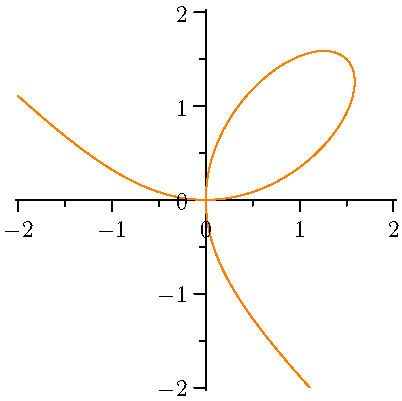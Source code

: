import graph;
import contour;
size(0,200);

real[] c = {0};
real f(real x, real y) { return x^3 + y^3 - 3*x*y; }

dot((-2,-2),white);
dot((2,2),white);

draw(contour(f, (-2,-2), (2,2), c), orange);

xaxis(RightTicks);
yaxis(LeftTicks);

